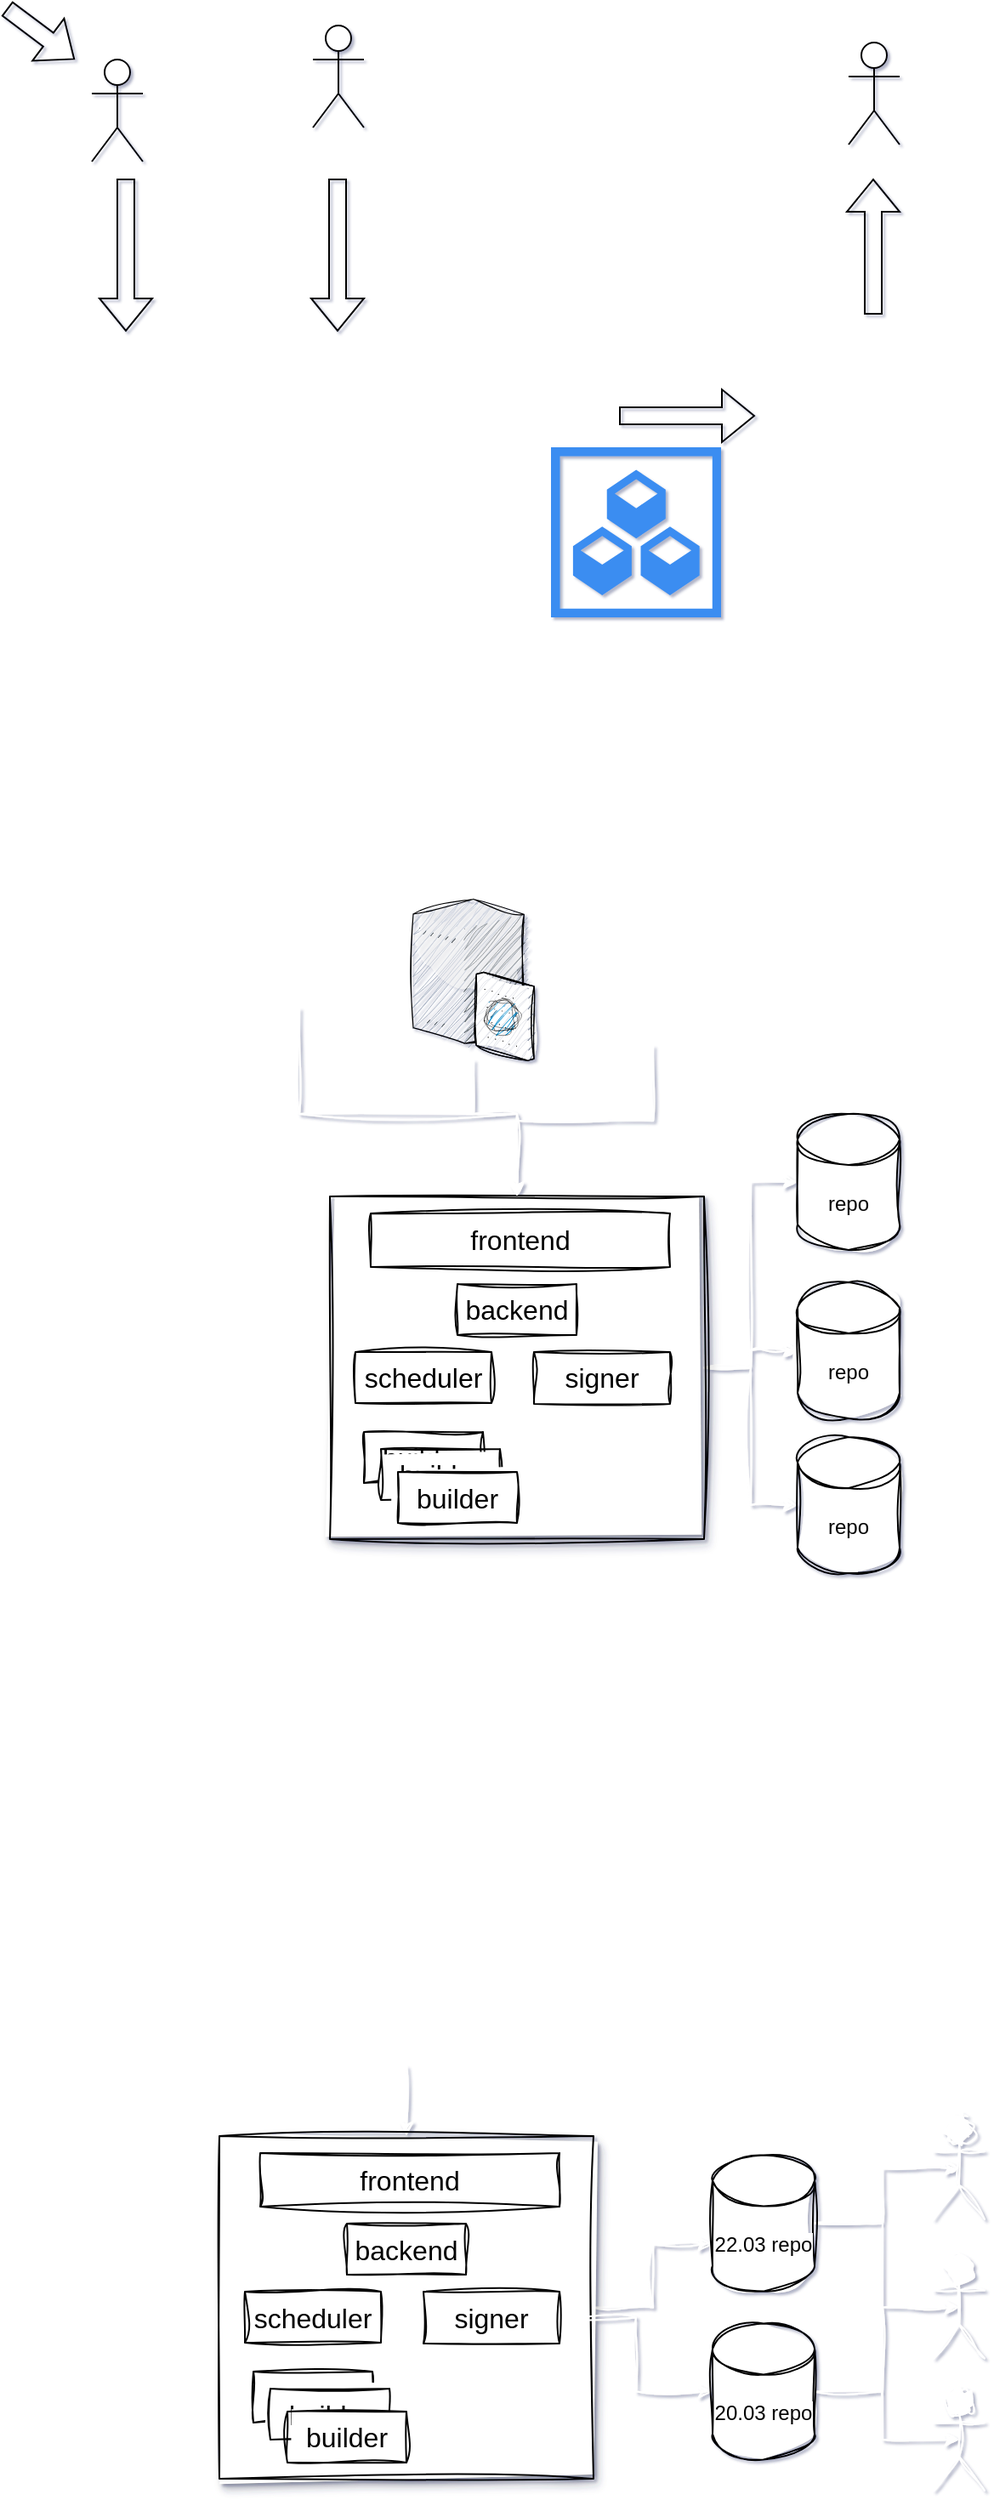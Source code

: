 <mxfile version="20.7.4" type="github">
  <diagram id="Us9jO3z87xNzmJYBW_6A" name="第 1 页">
    <mxGraphModel dx="2074" dy="1060" grid="1" gridSize="10" guides="1" tooltips="1" connect="1" arrows="1" fold="1" page="1" pageScale="1" pageWidth="827" pageHeight="1169" math="0" shadow="1">
      <root>
        <mxCell id="0" />
        <mxCell id="1" parent="0" />
        <mxCell id="nltje8YVPNteBR59WQZ6-17" style="edgeStyle=orthogonalEdgeStyle;rounded=0;orthogonalLoop=1;jettySize=auto;html=1;entryX=0;entryY=0.5;entryDx=0;entryDy=0;entryPerimeter=0;strokeColor=#FFFFFF;sketch=1;curveFitting=1;jiggle=2;" edge="1" parent="1" source="JXJb3rMGecMADJpPMJTT-8" target="nltje8YVPNteBR59WQZ6-16">
          <mxGeometry relative="1" as="geometry" />
        </mxCell>
        <mxCell id="nltje8YVPNteBR59WQZ6-19" style="edgeStyle=orthogonalEdgeStyle;rounded=0;orthogonalLoop=1;jettySize=auto;html=1;entryX=0;entryY=0.5;entryDx=0;entryDy=0;entryPerimeter=0;strokeColor=#FFFFFF;sketch=1;curveFitting=1;jiggle=2;" edge="1" parent="1" source="JXJb3rMGecMADJpPMJTT-8" target="nltje8YVPNteBR59WQZ6-18">
          <mxGeometry relative="1" as="geometry" />
        </mxCell>
        <mxCell id="nltje8YVPNteBR59WQZ6-22" style="edgeStyle=orthogonalEdgeStyle;rounded=0;orthogonalLoop=1;jettySize=auto;html=1;entryX=0;entryY=0.5;entryDx=0;entryDy=0;entryPerimeter=0;strokeColor=#FFFFFF;sketch=1;curveFitting=1;jiggle=2;" edge="1" parent="1" source="JXJb3rMGecMADJpPMJTT-8" target="nltje8YVPNteBR59WQZ6-21">
          <mxGeometry relative="1" as="geometry" />
        </mxCell>
        <mxCell id="JXJb3rMGecMADJpPMJTT-8" value="" style="rounded=0;whiteSpace=wrap;html=1;fontSize=16;glass=0;shadow=1;sketch=1;curveFitting=1;jiggle=2;" parent="1" vertex="1">
          <mxGeometry x="350" y="858.5" width="220" height="201.5" as="geometry" />
        </mxCell>
        <mxCell id="MfM9e1bgHj_mFn8Fd6dJ-1" value="" style="shape=umlActor;verticalLabelPosition=bottom;verticalAlign=top;html=1;outlineConnect=0;" parent="1" vertex="1">
          <mxGeometry x="210" y="190" width="30" height="60" as="geometry" />
        </mxCell>
        <mxCell id="MfM9e1bgHj_mFn8Fd6dJ-2" value="" style="shape=umlActor;verticalLabelPosition=bottom;verticalAlign=top;html=1;outlineConnect=0;" parent="1" vertex="1">
          <mxGeometry x="340" y="170" width="30" height="60" as="geometry" />
        </mxCell>
        <mxCell id="MfM9e1bgHj_mFn8Fd6dJ-3" value="" style="shape=umlActor;verticalLabelPosition=bottom;verticalAlign=top;html=1;outlineConnect=0;" parent="1" vertex="1">
          <mxGeometry x="655" y="180" width="30" height="60" as="geometry" />
        </mxCell>
        <mxCell id="MfM9e1bgHj_mFn8Fd6dJ-6" value="" style="shape=flexArrow;endArrow=classic;html=1;rounded=0;" parent="1" edge="1">
          <mxGeometry width="50" height="50" relative="1" as="geometry">
            <mxPoint x="230" y="260" as="sourcePoint" />
            <mxPoint x="230" y="350" as="targetPoint" />
          </mxGeometry>
        </mxCell>
        <mxCell id="MfM9e1bgHj_mFn8Fd6dJ-7" value="" style="shape=flexArrow;endArrow=classic;html=1;rounded=0;" parent="1" edge="1">
          <mxGeometry width="50" height="50" relative="1" as="geometry">
            <mxPoint x="354.5" y="260" as="sourcePoint" />
            <mxPoint x="354.5" y="350" as="targetPoint" />
          </mxGeometry>
        </mxCell>
        <mxCell id="MfM9e1bgHj_mFn8Fd6dJ-8" value="" style="shape=flexArrow;endArrow=classic;html=1;rounded=0;" parent="1" edge="1">
          <mxGeometry width="50" height="50" relative="1" as="geometry">
            <mxPoint x="669.5" y="340" as="sourcePoint" />
            <mxPoint x="669.5" y="260" as="targetPoint" />
          </mxGeometry>
        </mxCell>
        <mxCell id="MfM9e1bgHj_mFn8Fd6dJ-10" value="" style="shape=flexArrow;endArrow=classic;html=1;rounded=0;" parent="1" edge="1">
          <mxGeometry width="50" height="50" relative="1" as="geometry">
            <mxPoint x="520" y="399.5" as="sourcePoint" />
            <mxPoint x="600" y="399.5" as="targetPoint" />
          </mxGeometry>
        </mxCell>
        <mxCell id="nltje8YVPNteBR59WQZ6-29" style="edgeStyle=orthogonalEdgeStyle;rounded=0;orthogonalLoop=1;jettySize=auto;html=1;entryX=0.5;entryY=0;entryDx=0;entryDy=0;strokeColor=#FFFFFF;sketch=1;curveFitting=1;jiggle=2;" edge="1" parent="1" source="MfM9e1bgHj_mFn8Fd6dJ-14" target="JXJb3rMGecMADJpPMJTT-8">
          <mxGeometry relative="1" as="geometry">
            <Array as="points">
              <mxPoint x="540" y="814" />
              <mxPoint x="460" y="814" />
            </Array>
          </mxGeometry>
        </mxCell>
        <mxCell id="MfM9e1bgHj_mFn8Fd6dJ-14" value="" style="shape=image;html=1;verticalAlign=top;verticalLabelPosition=bottom;labelBackgroundColor=#ffffff;imageAspect=0;aspect=fixed;image=https://cdn4.iconfinder.com/data/icons/socialcones/508/Github-128.png;sketch=1;curveFitting=1;jiggle=2;" parent="1" vertex="1">
          <mxGeometry x="500" y="690" width="80" height="80" as="geometry" />
        </mxCell>
        <mxCell id="MfM9e1bgHj_mFn8Fd6dJ-15" value="" style="shape=flexArrow;endArrow=classic;html=1;rounded=0;" parent="1" edge="1">
          <mxGeometry width="50" height="50" relative="1" as="geometry">
            <mxPoint x="160" y="160" as="sourcePoint" />
            <mxPoint x="200" y="190" as="targetPoint" />
          </mxGeometry>
        </mxCell>
        <mxCell id="MfM9e1bgHj_mFn8Fd6dJ-20" value="" style="sketch=0;html=1;aspect=fixed;strokeColor=none;shadow=0;align=center;verticalAlign=top;fillColor=#3B8DF1;shape=mxgraph.gcp2.repository_3" parent="1" vertex="1">
          <mxGeometry x="480" y="418" width="100" height="100" as="geometry" />
        </mxCell>
        <mxCell id="nltje8YVPNteBR59WQZ6-26" style="edgeStyle=orthogonalEdgeStyle;rounded=0;orthogonalLoop=1;jettySize=auto;html=1;strokeColor=#FFFFFF;sketch=1;curveFitting=1;jiggle=2;" edge="1" parent="1" source="JXJb3rMGecMADJpPMJTT-4" target="JXJb3rMGecMADJpPMJTT-8">
          <mxGeometry relative="1" as="geometry">
            <Array as="points">
              <mxPoint x="435" y="810" />
              <mxPoint x="460" y="810" />
            </Array>
          </mxGeometry>
        </mxCell>
        <mxCell id="JXJb3rMGecMADJpPMJTT-4" value="" style="verticalLabelPosition=bottom;aspect=fixed;html=1;verticalAlign=top;strokeColor=none;align=center;outlineConnect=0;shape=mxgraph.citrix.ftp_server;fontSize=16;sketch=1;curveFitting=1;jiggle=2;" parent="1" vertex="1">
          <mxGeometry x="399" y="681.5" width="71" height="97" as="geometry" />
        </mxCell>
        <mxCell id="JXJb3rMGecMADJpPMJTT-9" value="frontend" style="rounded=0;whiteSpace=wrap;html=1;fontSize=16;sketch=1;curveFitting=1;jiggle=2;" parent="1" vertex="1">
          <mxGeometry x="374" y="868.5" width="176" height="31.5" as="geometry" />
        </mxCell>
        <mxCell id="JXJb3rMGecMADJpPMJTT-10" value="backend" style="rounded=0;whiteSpace=wrap;html=1;fontSize=16;sketch=1;curveFitting=1;jiggle=2;" parent="1" vertex="1">
          <mxGeometry x="425" y="910" width="70" height="30" as="geometry" />
        </mxCell>
        <mxCell id="nltje8YVPNteBR59WQZ6-11" value="builder" style="rounded=0;whiteSpace=wrap;html=1;fontSize=16;sketch=1;curveFitting=1;jiggle=2;" vertex="1" parent="1">
          <mxGeometry x="370" y="997" width="70" height="30" as="geometry" />
        </mxCell>
        <mxCell id="nltje8YVPNteBR59WQZ6-12" value="signer" style="rounded=0;whiteSpace=wrap;html=1;fontSize=16;sketch=1;curveFitting=1;jiggle=2;" vertex="1" parent="1">
          <mxGeometry x="470" y="950" width="80" height="30.5" as="geometry" />
        </mxCell>
        <mxCell id="nltje8YVPNteBR59WQZ6-13" value="builder" style="rounded=0;whiteSpace=wrap;html=1;fontSize=16;sketch=1;curveFitting=1;jiggle=2;" vertex="1" parent="1">
          <mxGeometry x="380" y="1007" width="70" height="30" as="geometry" />
        </mxCell>
        <mxCell id="nltje8YVPNteBR59WQZ6-14" value="builder" style="rounded=0;whiteSpace=wrap;html=1;fontSize=16;sketch=1;curveFitting=1;jiggle=2;" vertex="1" parent="1">
          <mxGeometry x="390" y="1020.5" width="70" height="30" as="geometry" />
        </mxCell>
        <mxCell id="nltje8YVPNteBR59WQZ6-15" value="scheduler" style="rounded=0;whiteSpace=wrap;html=1;fontSize=16;sketch=1;curveFitting=1;jiggle=2;" vertex="1" parent="1">
          <mxGeometry x="365" y="950" width="80" height="30" as="geometry" />
        </mxCell>
        <mxCell id="nltje8YVPNteBR59WQZ6-16" value="repo" style="shape=cylinder3;whiteSpace=wrap;html=1;boundedLbl=1;backgroundOutline=1;size=15;sketch=1;curveFitting=1;jiggle=2;" vertex="1" parent="1">
          <mxGeometry x="625" y="909" width="60" height="80" as="geometry" />
        </mxCell>
        <mxCell id="nltje8YVPNteBR59WQZ6-18" value="repo" style="shape=cylinder3;whiteSpace=wrap;html=1;boundedLbl=1;backgroundOutline=1;size=15;sketch=1;curveFitting=1;jiggle=2;" vertex="1" parent="1">
          <mxGeometry x="625" y="810" width="60" height="80" as="geometry" />
        </mxCell>
        <mxCell id="nltje8YVPNteBR59WQZ6-21" value="repo" style="shape=cylinder3;whiteSpace=wrap;html=1;boundedLbl=1;backgroundOutline=1;size=15;sketch=1;curveFitting=1;jiggle=2;" vertex="1" parent="1">
          <mxGeometry x="625" y="1000" width="60" height="80" as="geometry" />
        </mxCell>
        <mxCell id="nltje8YVPNteBR59WQZ6-40" style="edgeStyle=orthogonalEdgeStyle;rounded=0;orthogonalLoop=1;jettySize=auto;html=1;strokeColor=#FFFFFF;sketch=1;curveFitting=1;jiggle=2;" edge="1" parent="1" source="nltje8YVPNteBR59WQZ6-35" target="JXJb3rMGecMADJpPMJTT-8">
          <mxGeometry relative="1" as="geometry">
            <Array as="points">
              <mxPoint x="332" y="810" />
              <mxPoint x="460" y="810" />
            </Array>
          </mxGeometry>
        </mxCell>
        <mxCell id="nltje8YVPNteBR59WQZ6-35" value="" style="shape=image;verticalLabelPosition=bottom;labelBackgroundColor=default;verticalAlign=top;aspect=fixed;imageAspect=0;image=https://pypi.org/static/images/logo-small.95de8436.svg;sketch=1;curveFitting=1;jiggle=2;" vertex="1" parent="1">
          <mxGeometry x="299" y="690" width="66" height="58" as="geometry" />
        </mxCell>
        <mxCell id="nltje8YVPNteBR59WQZ6-63" style="edgeStyle=orthogonalEdgeStyle;rounded=0;orthogonalLoop=1;jettySize=auto;html=1;entryX=0.5;entryY=0;entryDx=0;entryDy=0;labelBackgroundColor=default;strokeColor=#FFFFFF;sketch=1;curveFitting=1;jiggle=2;" edge="1" parent="1" source="nltje8YVPNteBR59WQZ6-43" target="nltje8YVPNteBR59WQZ6-44">
          <mxGeometry relative="1" as="geometry" />
        </mxCell>
        <mxCell id="nltje8YVPNteBR59WQZ6-43" value="" style="shape=image;verticalLabelPosition=bottom;labelBackgroundColor=default;verticalAlign=top;aspect=fixed;imageAspect=0;image=https://www.nginx.com/wp-content/uploads/2020/05/NGINX-product-icon.svg;sketch=1;curveFitting=1;jiggle=2;" vertex="1" parent="1">
          <mxGeometry x="330.5" y="1220" width="129" height="150" as="geometry" />
        </mxCell>
        <mxCell id="nltje8YVPNteBR59WQZ6-55" style="edgeStyle=orthogonalEdgeStyle;rounded=0;orthogonalLoop=1;jettySize=auto;html=1;entryX=0;entryY=0;entryDx=0;entryDy=52.5;entryPerimeter=0;strokeColor=#FFFFFF;labelBackgroundColor=default;sketch=1;curveFitting=1;jiggle=2;" edge="1" parent="1" source="nltje8YVPNteBR59WQZ6-44" target="nltje8YVPNteBR59WQZ6-54">
          <mxGeometry relative="1" as="geometry" />
        </mxCell>
        <mxCell id="nltje8YVPNteBR59WQZ6-44" value="" style="rounded=0;whiteSpace=wrap;html=1;fontSize=16;glass=0;shadow=1;labelBackgroundColor=default;sketch=1;curveFitting=1;jiggle=2;" vertex="1" parent="1">
          <mxGeometry x="285" y="1411" width="220" height="201.5" as="geometry" />
        </mxCell>
        <mxCell id="nltje8YVPNteBR59WQZ6-45" value="frontend" style="rounded=0;whiteSpace=wrap;html=1;fontSize=16;labelBackgroundColor=default;sketch=1;curveFitting=1;jiggle=2;" vertex="1" parent="1">
          <mxGeometry x="309" y="1421" width="176" height="31.5" as="geometry" />
        </mxCell>
        <mxCell id="nltje8YVPNteBR59WQZ6-46" value="backend" style="rounded=0;whiteSpace=wrap;html=1;fontSize=16;labelBackgroundColor=default;sketch=1;curveFitting=1;jiggle=2;" vertex="1" parent="1">
          <mxGeometry x="360" y="1462.5" width="70" height="30" as="geometry" />
        </mxCell>
        <mxCell id="nltje8YVPNteBR59WQZ6-47" value="builder" style="rounded=0;whiteSpace=wrap;html=1;fontSize=16;labelBackgroundColor=default;sketch=1;curveFitting=1;jiggle=2;" vertex="1" parent="1">
          <mxGeometry x="305" y="1549.5" width="70" height="30" as="geometry" />
        </mxCell>
        <mxCell id="nltje8YVPNteBR59WQZ6-56" style="edgeStyle=orthogonalEdgeStyle;rounded=0;orthogonalLoop=1;jettySize=auto;html=1;entryX=0;entryY=0.5;entryDx=0;entryDy=0;entryPerimeter=0;strokeColor=#FFFFFF;labelBackgroundColor=default;sketch=1;curveFitting=1;jiggle=2;" edge="1" parent="1" source="nltje8YVPNteBR59WQZ6-48" target="nltje8YVPNteBR59WQZ6-53">
          <mxGeometry relative="1" as="geometry" />
        </mxCell>
        <mxCell id="nltje8YVPNteBR59WQZ6-48" value="signer" style="rounded=0;whiteSpace=wrap;html=1;fontSize=16;labelBackgroundColor=default;sketch=1;curveFitting=1;jiggle=2;" vertex="1" parent="1">
          <mxGeometry x="405" y="1502.5" width="80" height="30.5" as="geometry" />
        </mxCell>
        <mxCell id="nltje8YVPNteBR59WQZ6-49" value="builder" style="rounded=0;whiteSpace=wrap;html=1;fontSize=16;labelBackgroundColor=default;sketch=1;curveFitting=1;jiggle=2;" vertex="1" parent="1">
          <mxGeometry x="315" y="1559.5" width="70" height="30" as="geometry" />
        </mxCell>
        <mxCell id="nltje8YVPNteBR59WQZ6-50" value="builder" style="rounded=0;whiteSpace=wrap;html=1;fontSize=16;labelBackgroundColor=default;sketch=1;curveFitting=1;jiggle=2;" vertex="1" parent="1">
          <mxGeometry x="325" y="1573" width="70" height="30" as="geometry" />
        </mxCell>
        <mxCell id="nltje8YVPNteBR59WQZ6-51" value="scheduler" style="rounded=0;whiteSpace=wrap;html=1;fontSize=16;labelBackgroundColor=default;sketch=1;curveFitting=1;jiggle=2;" vertex="1" parent="1">
          <mxGeometry x="300" y="1502.5" width="80" height="30" as="geometry" />
        </mxCell>
        <mxCell id="nltje8YVPNteBR59WQZ6-61" style="edgeStyle=orthogonalEdgeStyle;rounded=0;orthogonalLoop=1;jettySize=auto;html=1;entryX=0.5;entryY=0.5;entryDx=0;entryDy=0;entryPerimeter=0;strokeColor=#FFFFFF;labelBackgroundColor=default;sketch=1;curveFitting=1;jiggle=2;" edge="1" parent="1" source="nltje8YVPNteBR59WQZ6-53" target="nltje8YVPNteBR59WQZ6-58">
          <mxGeometry relative="1" as="geometry">
            <Array as="points">
              <mxPoint x="675" y="1561" />
              <mxPoint x="675" y="1512" />
            </Array>
          </mxGeometry>
        </mxCell>
        <mxCell id="nltje8YVPNteBR59WQZ6-53" value="20.03 repo" style="shape=cylinder3;whiteSpace=wrap;html=1;boundedLbl=1;backgroundOutline=1;size=15;labelBackgroundColor=default;sketch=1;curveFitting=1;jiggle=2;" vertex="1" parent="1">
          <mxGeometry x="575" y="1521.25" width="60" height="80" as="geometry" />
        </mxCell>
        <mxCell id="nltje8YVPNteBR59WQZ6-60" style="edgeStyle=orthogonalEdgeStyle;rounded=0;orthogonalLoop=1;jettySize=auto;html=1;entryX=0.5;entryY=0.5;entryDx=0;entryDy=0;entryPerimeter=0;strokeColor=#FFFFFF;labelBackgroundColor=default;sketch=1;curveFitting=1;jiggle=2;" edge="1" parent="1" source="nltje8YVPNteBR59WQZ6-54" target="nltje8YVPNteBR59WQZ6-57">
          <mxGeometry relative="1" as="geometry">
            <Array as="points">
              <mxPoint x="675" y="1462" />
              <mxPoint x="675" y="1430" />
            </Array>
          </mxGeometry>
        </mxCell>
        <mxCell id="nltje8YVPNteBR59WQZ6-62" style="edgeStyle=orthogonalEdgeStyle;rounded=0;orthogonalLoop=1;jettySize=auto;html=1;entryX=0.5;entryY=0.5;entryDx=0;entryDy=0;entryPerimeter=0;strokeColor=#FFFFFF;labelBackgroundColor=default;sketch=1;curveFitting=1;jiggle=2;" edge="1" parent="1" source="nltje8YVPNteBR59WQZ6-54" target="nltje8YVPNteBR59WQZ6-59">
          <mxGeometry relative="1" as="geometry">
            <Array as="points">
              <mxPoint x="675" y="1462" />
              <mxPoint x="675" y="1590" />
            </Array>
          </mxGeometry>
        </mxCell>
        <mxCell id="nltje8YVPNteBR59WQZ6-54" value="22.03 repo" style="shape=cylinder3;whiteSpace=wrap;html=1;boundedLbl=1;backgroundOutline=1;size=15;labelBackgroundColor=default;sketch=1;curveFitting=1;jiggle=2;" vertex="1" parent="1">
          <mxGeometry x="575" y="1422.25" width="60" height="80" as="geometry" />
        </mxCell>
        <mxCell id="nltje8YVPNteBR59WQZ6-57" value="" style="shape=umlActor;verticalLabelPosition=bottom;verticalAlign=top;html=1;outlineConnect=0;fillColor=#FFFFFF;strokeColor=#FFFFFF;labelBackgroundColor=default;sketch=1;curveFitting=1;jiggle=2;" vertex="1" parent="1">
          <mxGeometry x="705" y="1400" width="30" height="60" as="geometry" />
        </mxCell>
        <mxCell id="nltje8YVPNteBR59WQZ6-58" value="" style="shape=umlActor;verticalLabelPosition=bottom;verticalAlign=top;html=1;outlineConnect=0;fillColor=#FFFFFF;strokeColor=#FFFFFF;labelBackgroundColor=default;sketch=1;curveFitting=1;jiggle=2;" vertex="1" parent="1">
          <mxGeometry x="705" y="1481.75" width="30" height="60" as="geometry" />
        </mxCell>
        <mxCell id="nltje8YVPNteBR59WQZ6-59" value="" style="shape=umlActor;verticalLabelPosition=bottom;verticalAlign=top;html=1;outlineConnect=0;fillColor=#FFFFFF;strokeColor=#FFFFFF;labelBackgroundColor=default;sketch=1;curveFitting=1;jiggle=2;" vertex="1" parent="1">
          <mxGeometry x="705" y="1559.5" width="30" height="60" as="geometry" />
        </mxCell>
      </root>
    </mxGraphModel>
  </diagram>
</mxfile>

